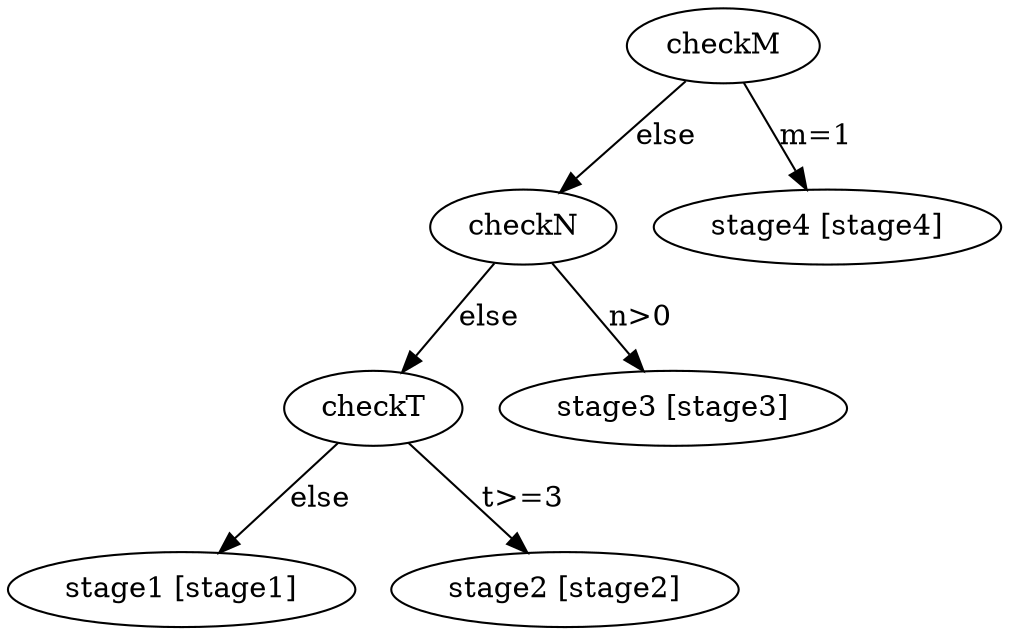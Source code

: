 digraph {
     checkN -> checkT [label="else"];
     checkT -> stage1 [label="else"];
     checkM -> checkN [label="else"];
     checkN -> stage3 [label="n>0"];
     checkT -> stage2 [label="t>=3"];
     checkM -> stage4 [label="m=1"];
     stage4 [label="stage4 [stage4]"];
     stage3 [label="stage3 [stage3]"];
     stage2 [label="stage2 [stage2]"];
     stage1 [label="stage1 [stage1]"];
     checkN [label="checkN"];
     checkT [label="checkT"];
     checkM [label="checkM"];
}
